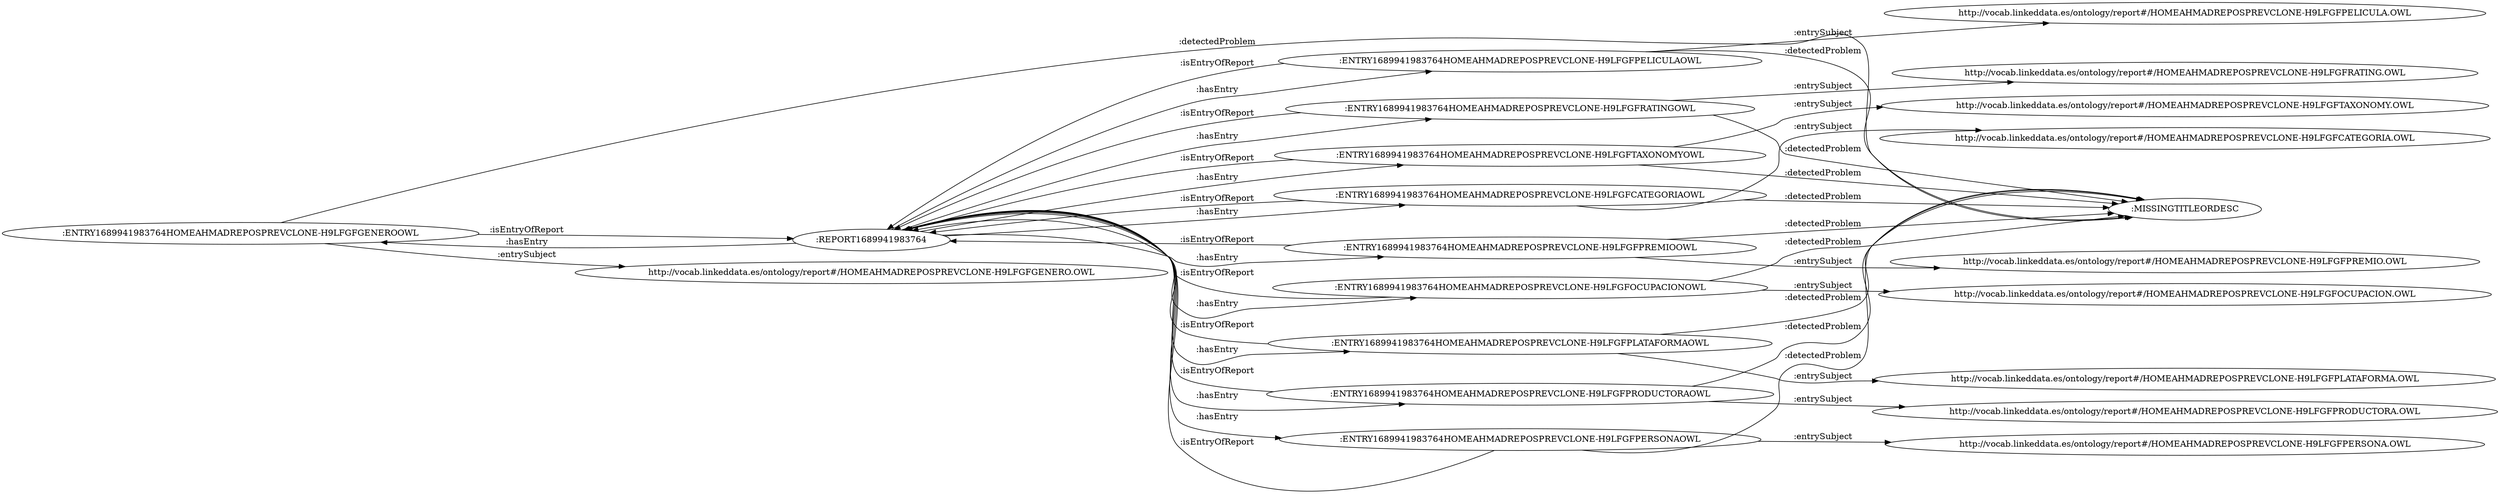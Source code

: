 digraph ar2dtool_diagram { 
rankdir=LR;
size="1501"
	":ENTRY1689941983764HOMEAHMADREPOSPREVCLONE-H9LFGFGENEROOWL" -> ":REPORT1689941983764" [ label = ":isEntryOfReport" ];
	":ENTRY1689941983764HOMEAHMADREPOSPREVCLONE-H9LFGFGENEROOWL" -> "http://vocab.linkeddata.es/ontology/report#/HOMEAHMADREPOSPREVCLONE-H9LFGFGENERO.OWL" [ label = ":entrySubject" ];
	":ENTRY1689941983764HOMEAHMADREPOSPREVCLONE-H9LFGFGENEROOWL" -> ":MISSINGTITLEORDESC" [ label = ":detectedProblem" ];
	":REPORT1689941983764" -> ":ENTRY1689941983764HOMEAHMADREPOSPREVCLONE-H9LFGFTAXONOMYOWL" [ label = ":hasEntry" ];
	":REPORT1689941983764" -> ":ENTRY1689941983764HOMEAHMADREPOSPREVCLONE-H9LFGFGENEROOWL" [ label = ":hasEntry" ];
	":REPORT1689941983764" -> ":ENTRY1689941983764HOMEAHMADREPOSPREVCLONE-H9LFGFCATEGORIAOWL" [ label = ":hasEntry" ];
	":REPORT1689941983764" -> ":ENTRY1689941983764HOMEAHMADREPOSPREVCLONE-H9LFGFPELICULAOWL" [ label = ":hasEntry" ];
	":REPORT1689941983764" -> ":ENTRY1689941983764HOMEAHMADREPOSPREVCLONE-H9LFGFRATINGOWL" [ label = ":hasEntry" ];
	":REPORT1689941983764" -> ":ENTRY1689941983764HOMEAHMADREPOSPREVCLONE-H9LFGFPREMIOOWL" [ label = ":hasEntry" ];
	":REPORT1689941983764" -> ":ENTRY1689941983764HOMEAHMADREPOSPREVCLONE-H9LFGFPERSONAOWL" [ label = ":hasEntry" ];
	":REPORT1689941983764" -> ":ENTRY1689941983764HOMEAHMADREPOSPREVCLONE-H9LFGFPLATAFORMAOWL" [ label = ":hasEntry" ];
	":REPORT1689941983764" -> ":ENTRY1689941983764HOMEAHMADREPOSPREVCLONE-H9LFGFPRODUCTORAOWL" [ label = ":hasEntry" ];
	":REPORT1689941983764" -> ":ENTRY1689941983764HOMEAHMADREPOSPREVCLONE-H9LFGFOCUPACIONOWL" [ label = ":hasEntry" ];
	":ENTRY1689941983764HOMEAHMADREPOSPREVCLONE-H9LFGFPREMIOOWL" -> ":REPORT1689941983764" [ label = ":isEntryOfReport" ];
	":ENTRY1689941983764HOMEAHMADREPOSPREVCLONE-H9LFGFPREMIOOWL" -> "http://vocab.linkeddata.es/ontology/report#/HOMEAHMADREPOSPREVCLONE-H9LFGFPREMIO.OWL" [ label = ":entrySubject" ];
	":ENTRY1689941983764HOMEAHMADREPOSPREVCLONE-H9LFGFPREMIOOWL" -> ":MISSINGTITLEORDESC" [ label = ":detectedProblem" ];
	":ENTRY1689941983764HOMEAHMADREPOSPREVCLONE-H9LFGFRATINGOWL" -> ":REPORT1689941983764" [ label = ":isEntryOfReport" ];
	":ENTRY1689941983764HOMEAHMADREPOSPREVCLONE-H9LFGFRATINGOWL" -> "http://vocab.linkeddata.es/ontology/report#/HOMEAHMADREPOSPREVCLONE-H9LFGFRATING.OWL" [ label = ":entrySubject" ];
	":ENTRY1689941983764HOMEAHMADREPOSPREVCLONE-H9LFGFRATINGOWL" -> ":MISSINGTITLEORDESC" [ label = ":detectedProblem" ];
	":ENTRY1689941983764HOMEAHMADREPOSPREVCLONE-H9LFGFPELICULAOWL" -> ":REPORT1689941983764" [ label = ":isEntryOfReport" ];
	":ENTRY1689941983764HOMEAHMADREPOSPREVCLONE-H9LFGFPELICULAOWL" -> "http://vocab.linkeddata.es/ontology/report#/HOMEAHMADREPOSPREVCLONE-H9LFGFPELICULA.OWL" [ label = ":entrySubject" ];
	":ENTRY1689941983764HOMEAHMADREPOSPREVCLONE-H9LFGFPELICULAOWL" -> ":MISSINGTITLEORDESC" [ label = ":detectedProblem" ];
	":ENTRY1689941983764HOMEAHMADREPOSPREVCLONE-H9LFGFPLATAFORMAOWL" -> ":REPORT1689941983764" [ label = ":isEntryOfReport" ];
	":ENTRY1689941983764HOMEAHMADREPOSPREVCLONE-H9LFGFPLATAFORMAOWL" -> "http://vocab.linkeddata.es/ontology/report#/HOMEAHMADREPOSPREVCLONE-H9LFGFPLATAFORMA.OWL" [ label = ":entrySubject" ];
	":ENTRY1689941983764HOMEAHMADREPOSPREVCLONE-H9LFGFPLATAFORMAOWL" -> ":MISSINGTITLEORDESC" [ label = ":detectedProblem" ];
	":ENTRY1689941983764HOMEAHMADREPOSPREVCLONE-H9LFGFPRODUCTORAOWL" -> ":REPORT1689941983764" [ label = ":isEntryOfReport" ];
	":ENTRY1689941983764HOMEAHMADREPOSPREVCLONE-H9LFGFPRODUCTORAOWL" -> "http://vocab.linkeddata.es/ontology/report#/HOMEAHMADREPOSPREVCLONE-H9LFGFPRODUCTORA.OWL" [ label = ":entrySubject" ];
	":ENTRY1689941983764HOMEAHMADREPOSPREVCLONE-H9LFGFPRODUCTORAOWL" -> ":MISSINGTITLEORDESC" [ label = ":detectedProblem" ];
	":ENTRY1689941983764HOMEAHMADREPOSPREVCLONE-H9LFGFCATEGORIAOWL" -> ":REPORT1689941983764" [ label = ":isEntryOfReport" ];
	":ENTRY1689941983764HOMEAHMADREPOSPREVCLONE-H9LFGFCATEGORIAOWL" -> "http://vocab.linkeddata.es/ontology/report#/HOMEAHMADREPOSPREVCLONE-H9LFGFCATEGORIA.OWL" [ label = ":entrySubject" ];
	":ENTRY1689941983764HOMEAHMADREPOSPREVCLONE-H9LFGFCATEGORIAOWL" -> ":MISSINGTITLEORDESC" [ label = ":detectedProblem" ];
	":ENTRY1689941983764HOMEAHMADREPOSPREVCLONE-H9LFGFTAXONOMYOWL" -> ":REPORT1689941983764" [ label = ":isEntryOfReport" ];
	":ENTRY1689941983764HOMEAHMADREPOSPREVCLONE-H9LFGFTAXONOMYOWL" -> "http://vocab.linkeddata.es/ontology/report#/HOMEAHMADREPOSPREVCLONE-H9LFGFTAXONOMY.OWL" [ label = ":entrySubject" ];
	":ENTRY1689941983764HOMEAHMADREPOSPREVCLONE-H9LFGFTAXONOMYOWL" -> ":MISSINGTITLEORDESC" [ label = ":detectedProblem" ];
	":ENTRY1689941983764HOMEAHMADREPOSPREVCLONE-H9LFGFOCUPACIONOWL" -> ":REPORT1689941983764" [ label = ":isEntryOfReport" ];
	":ENTRY1689941983764HOMEAHMADREPOSPREVCLONE-H9LFGFOCUPACIONOWL" -> "http://vocab.linkeddata.es/ontology/report#/HOMEAHMADREPOSPREVCLONE-H9LFGFOCUPACION.OWL" [ label = ":entrySubject" ];
	":ENTRY1689941983764HOMEAHMADREPOSPREVCLONE-H9LFGFOCUPACIONOWL" -> ":MISSINGTITLEORDESC" [ label = ":detectedProblem" ];
	":ENTRY1689941983764HOMEAHMADREPOSPREVCLONE-H9LFGFPERSONAOWL" -> ":REPORT1689941983764" [ label = ":isEntryOfReport" ];
	":ENTRY1689941983764HOMEAHMADREPOSPREVCLONE-H9LFGFPERSONAOWL" -> "http://vocab.linkeddata.es/ontology/report#/HOMEAHMADREPOSPREVCLONE-H9LFGFPERSONA.OWL" [ label = ":entrySubject" ];
	":ENTRY1689941983764HOMEAHMADREPOSPREVCLONE-H9LFGFPERSONAOWL" -> ":MISSINGTITLEORDESC" [ label = ":detectedProblem" ];

}
